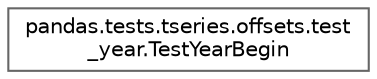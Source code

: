 digraph "Graphical Class Hierarchy"
{
 // LATEX_PDF_SIZE
  bgcolor="transparent";
  edge [fontname=Helvetica,fontsize=10,labelfontname=Helvetica,labelfontsize=10];
  node [fontname=Helvetica,fontsize=10,shape=box,height=0.2,width=0.4];
  rankdir="LR";
  Node0 [id="Node000000",label="pandas.tests.tseries.offsets.test\l_year.TestYearBegin",height=0.2,width=0.4,color="grey40", fillcolor="white", style="filled",URL="$d6/d65/classpandas_1_1tests_1_1tseries_1_1offsets_1_1test__year_1_1TestYearBegin.html",tooltip=" "];
}

